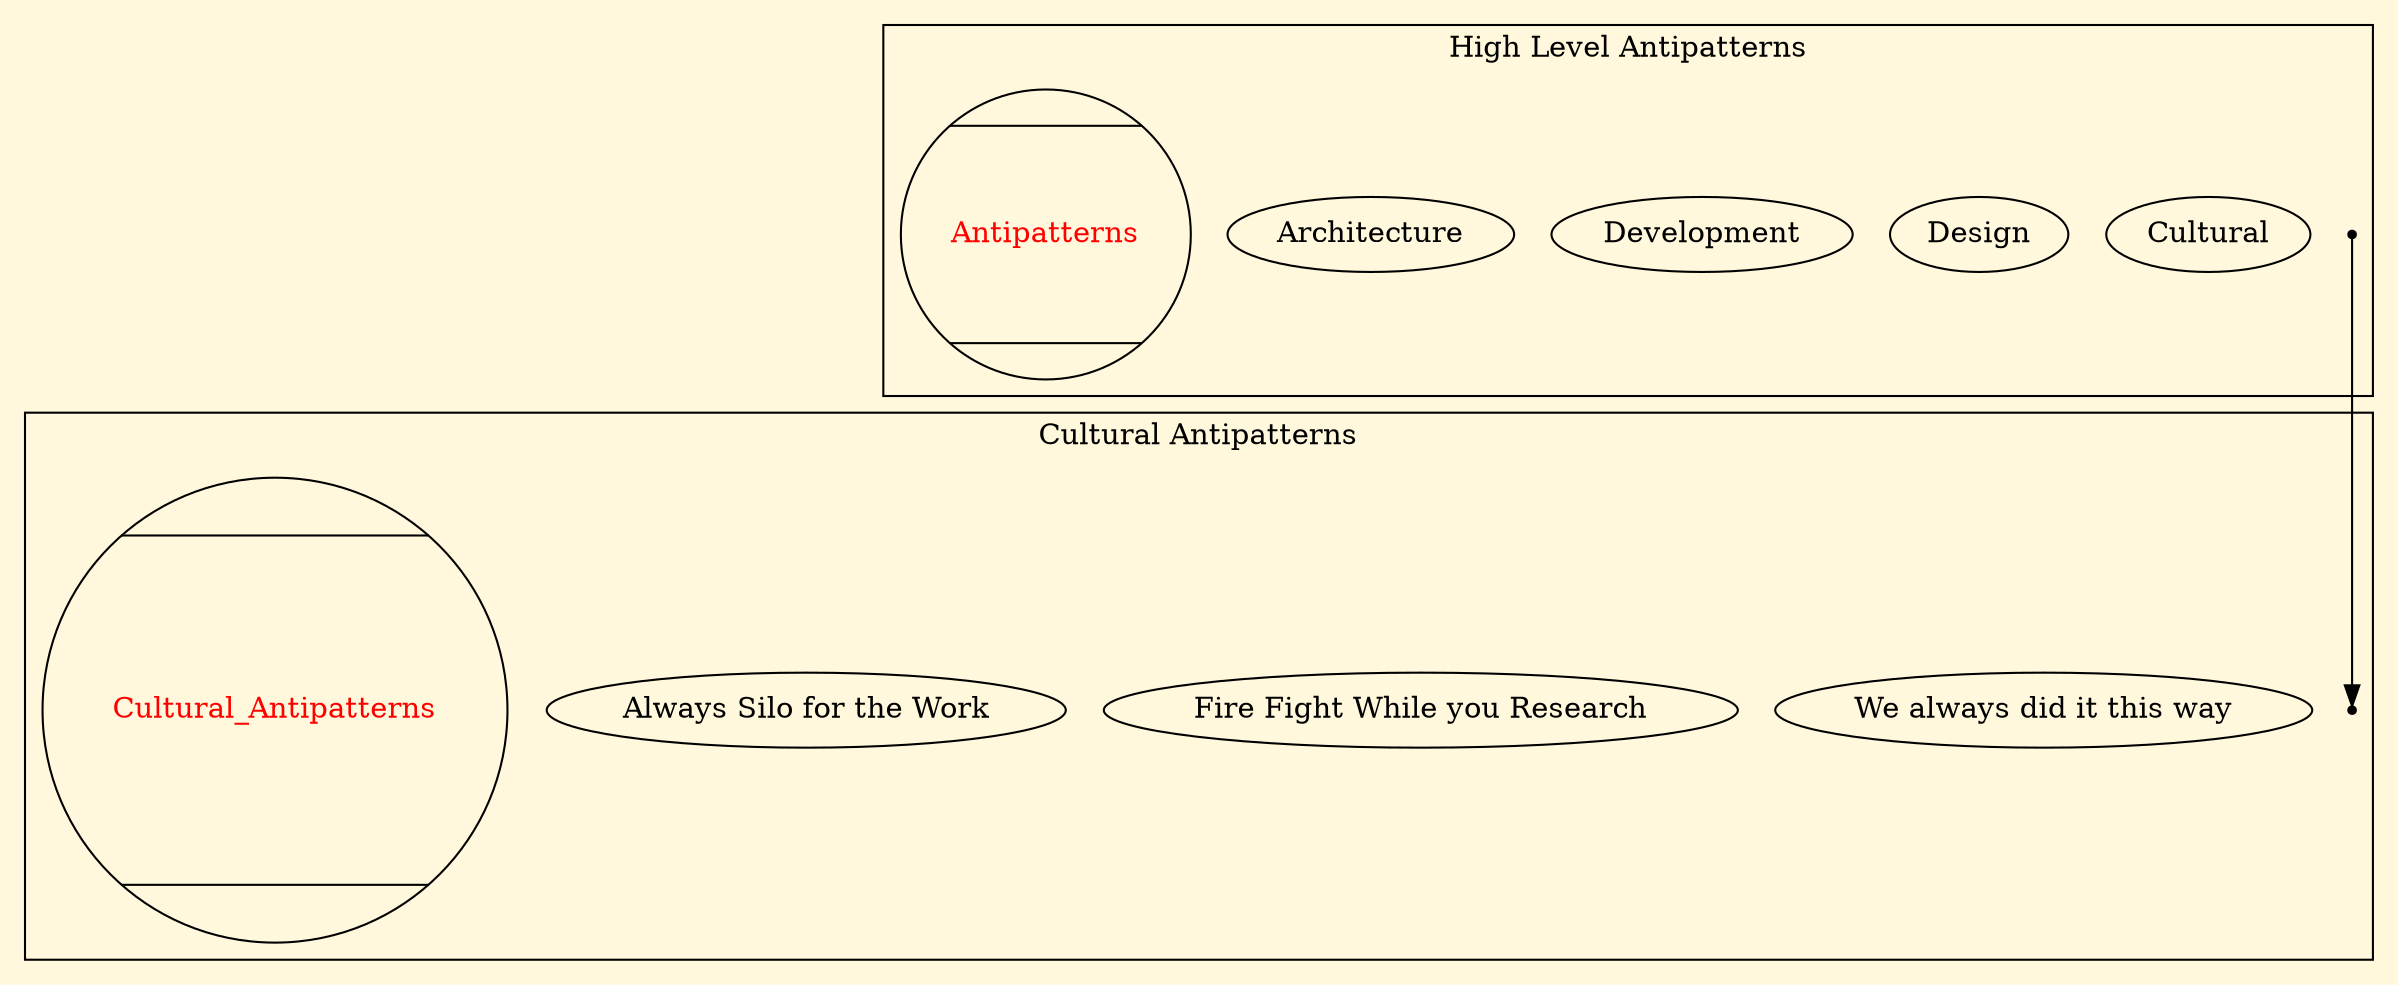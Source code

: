 
digraph anti { bgcolor=cornsilk

    subgraph cluster_0 { fontcolor=black
        node [shape=point] c0;
        node [fontcolor= black shape=ellipse]
        Cultural 
        Design
        Development 
        Architecture
        node [fontcolor=red shape=Mcircle] Antipatterns

        label = "High Level Antipatterns";

    }

    subgraph cluster_1 { fontcolor=black
        node [shape=point] c1;
        node [fontcolor= black shape=ellipse]
        "We always did it this way"
        "Fire Fight While you Research"
        "Always Silo for the Work"
        node [fontcolor=red shape=Mcircle] Cultural_Antipatterns

        label = "Cultural Antipatterns";
    }


c0 -> c1;

}


